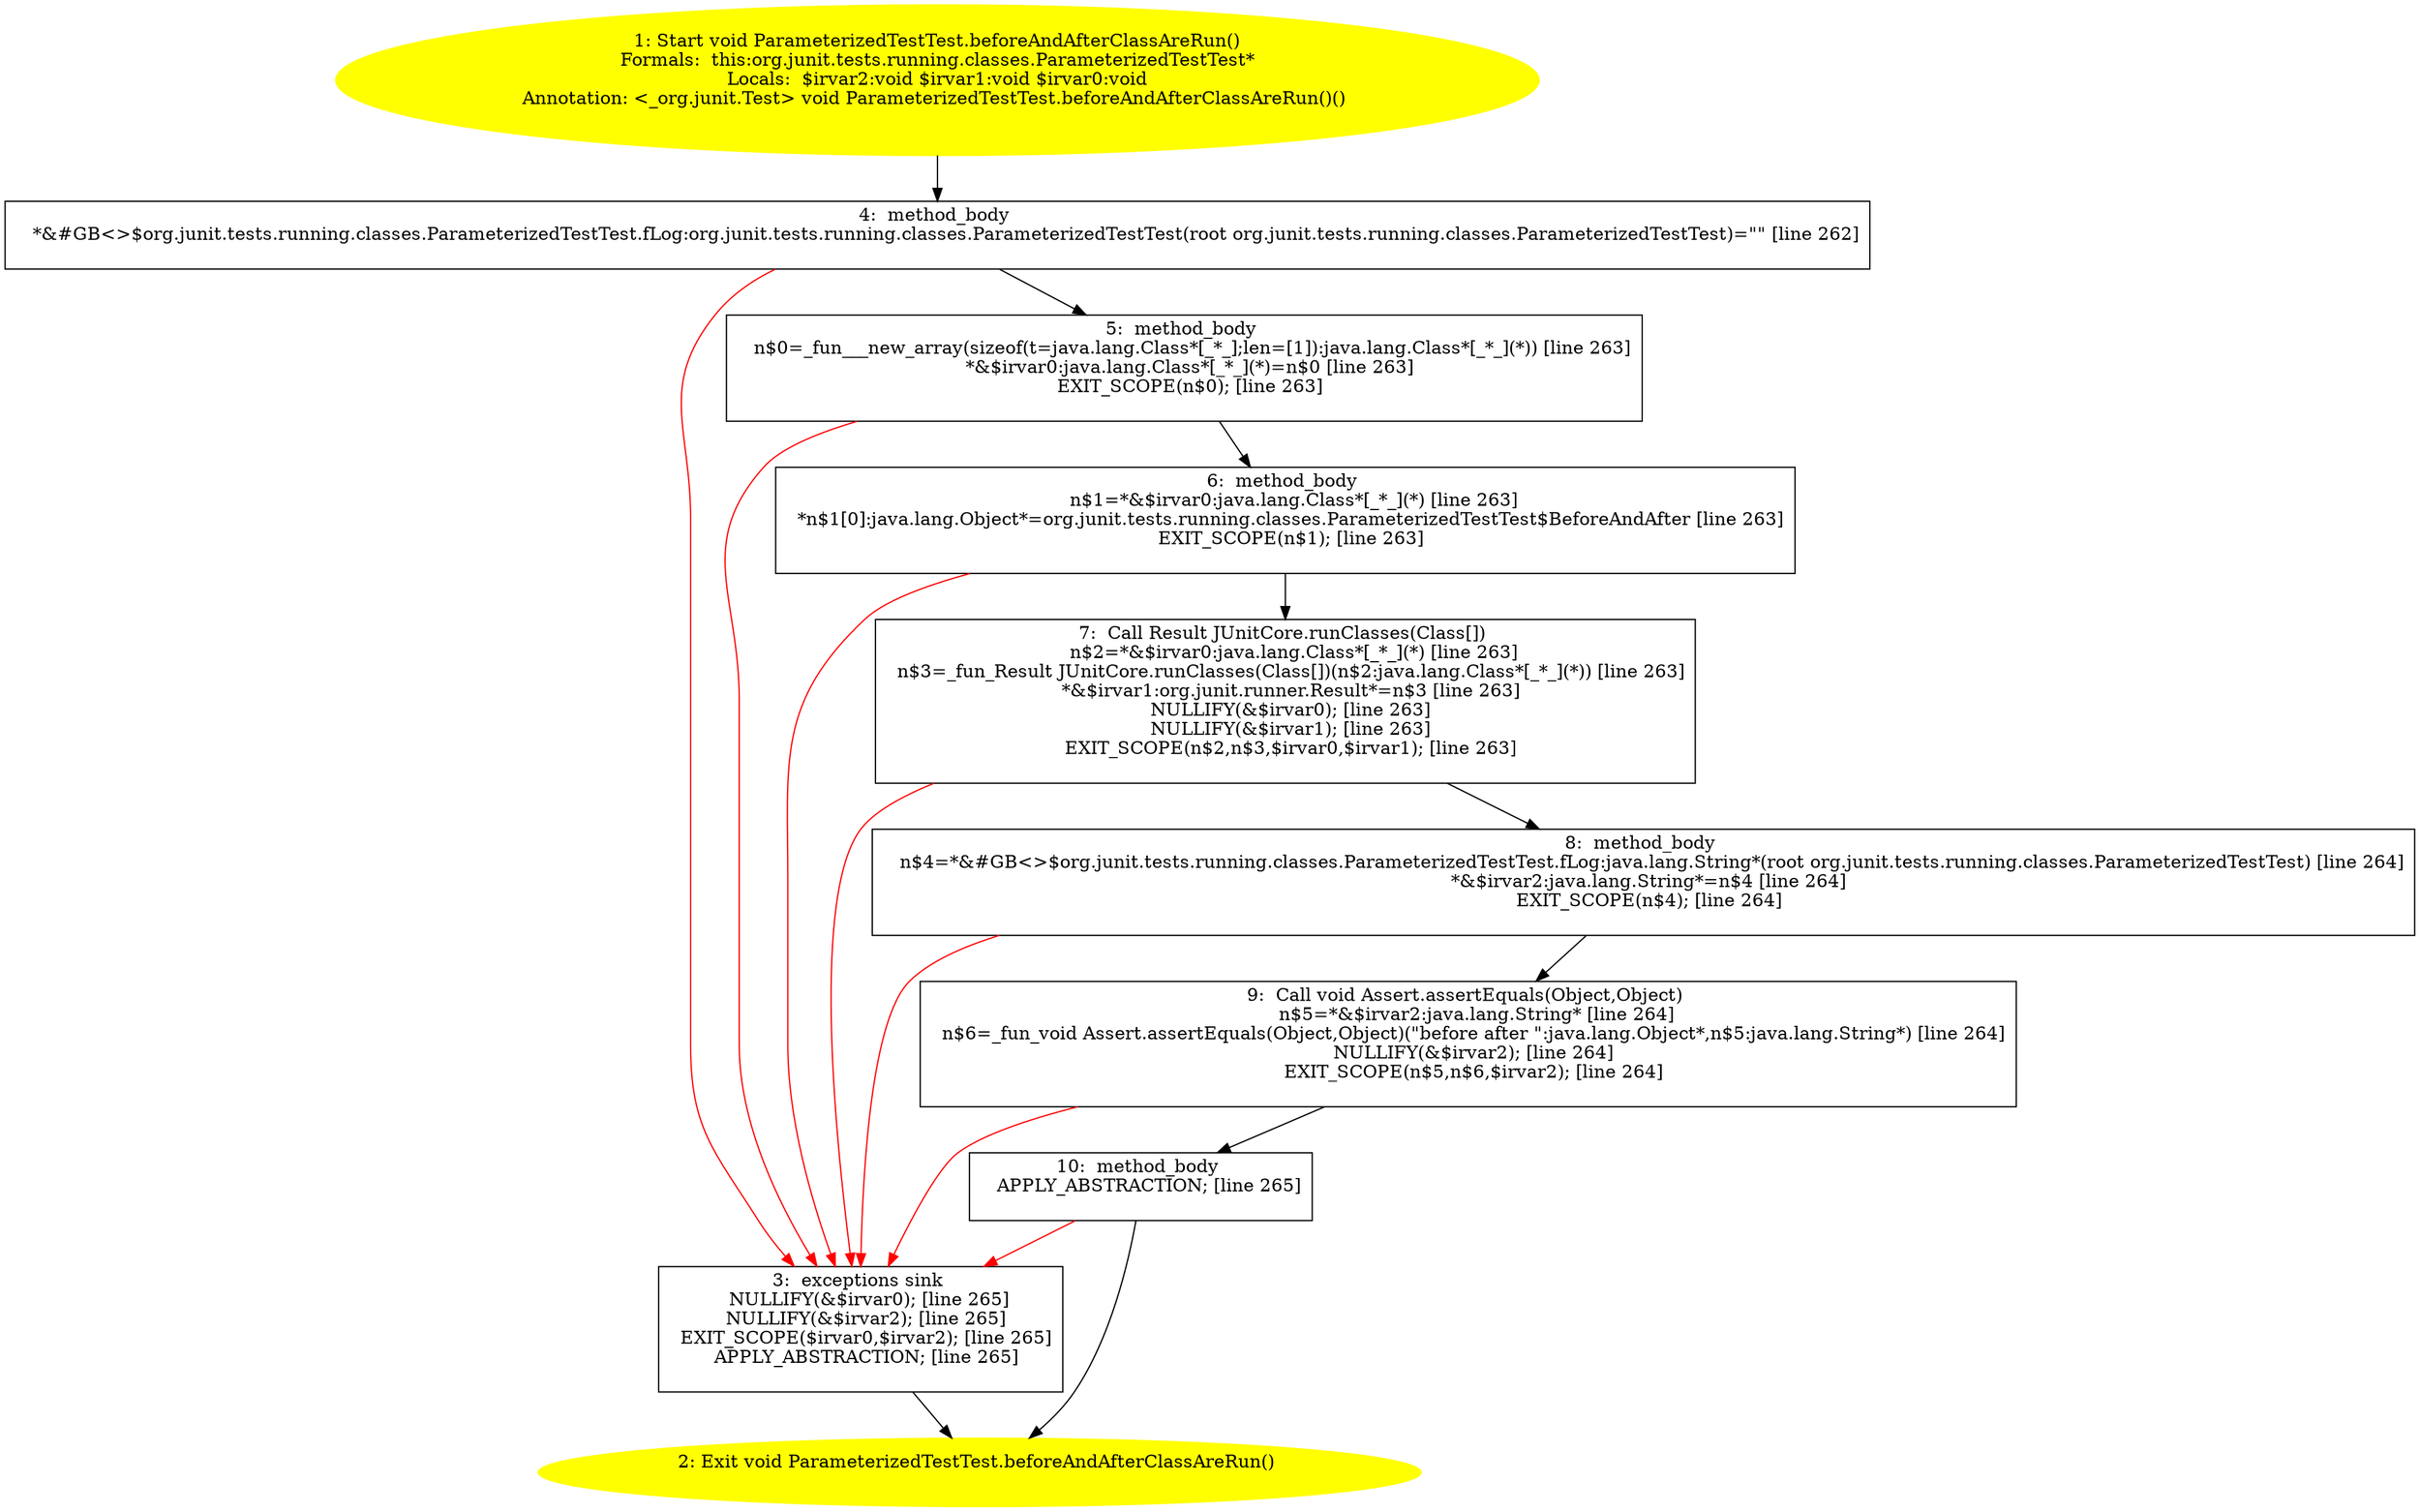 /* @generated */
digraph cfg {
"org.junit.tests.running.classes.ParameterizedTestTest.beforeAndAfterClassAreRun():void.5e3b7c7d989fb8b8e4d9b2c6def0df27_1" [label="1: Start void ParameterizedTestTest.beforeAndAfterClassAreRun()\nFormals:  this:org.junit.tests.running.classes.ParameterizedTestTest*\nLocals:  $irvar2:void $irvar1:void $irvar0:void\nAnnotation: <_org.junit.Test> void ParameterizedTestTest.beforeAndAfterClassAreRun()() \n  " color=yellow style=filled]
	

	 "org.junit.tests.running.classes.ParameterizedTestTest.beforeAndAfterClassAreRun():void.5e3b7c7d989fb8b8e4d9b2c6def0df27_1" -> "org.junit.tests.running.classes.ParameterizedTestTest.beforeAndAfterClassAreRun():void.5e3b7c7d989fb8b8e4d9b2c6def0df27_4" ;
"org.junit.tests.running.classes.ParameterizedTestTest.beforeAndAfterClassAreRun():void.5e3b7c7d989fb8b8e4d9b2c6def0df27_2" [label="2: Exit void ParameterizedTestTest.beforeAndAfterClassAreRun() \n  " color=yellow style=filled]
	

"org.junit.tests.running.classes.ParameterizedTestTest.beforeAndAfterClassAreRun():void.5e3b7c7d989fb8b8e4d9b2c6def0df27_3" [label="3:  exceptions sink \n   NULLIFY(&$irvar0); [line 265]\n  NULLIFY(&$irvar2); [line 265]\n  EXIT_SCOPE($irvar0,$irvar2); [line 265]\n  APPLY_ABSTRACTION; [line 265]\n " shape="box"]
	

	 "org.junit.tests.running.classes.ParameterizedTestTest.beforeAndAfterClassAreRun():void.5e3b7c7d989fb8b8e4d9b2c6def0df27_3" -> "org.junit.tests.running.classes.ParameterizedTestTest.beforeAndAfterClassAreRun():void.5e3b7c7d989fb8b8e4d9b2c6def0df27_2" ;
"org.junit.tests.running.classes.ParameterizedTestTest.beforeAndAfterClassAreRun():void.5e3b7c7d989fb8b8e4d9b2c6def0df27_4" [label="4:  method_body \n   *&#GB<>$org.junit.tests.running.classes.ParameterizedTestTest.fLog:org.junit.tests.running.classes.ParameterizedTestTest(root org.junit.tests.running.classes.ParameterizedTestTest)=\"\" [line 262]\n " shape="box"]
	

	 "org.junit.tests.running.classes.ParameterizedTestTest.beforeAndAfterClassAreRun():void.5e3b7c7d989fb8b8e4d9b2c6def0df27_4" -> "org.junit.tests.running.classes.ParameterizedTestTest.beforeAndAfterClassAreRun():void.5e3b7c7d989fb8b8e4d9b2c6def0df27_5" ;
	 "org.junit.tests.running.classes.ParameterizedTestTest.beforeAndAfterClassAreRun():void.5e3b7c7d989fb8b8e4d9b2c6def0df27_4" -> "org.junit.tests.running.classes.ParameterizedTestTest.beforeAndAfterClassAreRun():void.5e3b7c7d989fb8b8e4d9b2c6def0df27_3" [color="red" ];
"org.junit.tests.running.classes.ParameterizedTestTest.beforeAndAfterClassAreRun():void.5e3b7c7d989fb8b8e4d9b2c6def0df27_5" [label="5:  method_body \n   n$0=_fun___new_array(sizeof(t=java.lang.Class*[_*_];len=[1]):java.lang.Class*[_*_](*)) [line 263]\n  *&$irvar0:java.lang.Class*[_*_](*)=n$0 [line 263]\n  EXIT_SCOPE(n$0); [line 263]\n " shape="box"]
	

	 "org.junit.tests.running.classes.ParameterizedTestTest.beforeAndAfterClassAreRun():void.5e3b7c7d989fb8b8e4d9b2c6def0df27_5" -> "org.junit.tests.running.classes.ParameterizedTestTest.beforeAndAfterClassAreRun():void.5e3b7c7d989fb8b8e4d9b2c6def0df27_6" ;
	 "org.junit.tests.running.classes.ParameterizedTestTest.beforeAndAfterClassAreRun():void.5e3b7c7d989fb8b8e4d9b2c6def0df27_5" -> "org.junit.tests.running.classes.ParameterizedTestTest.beforeAndAfterClassAreRun():void.5e3b7c7d989fb8b8e4d9b2c6def0df27_3" [color="red" ];
"org.junit.tests.running.classes.ParameterizedTestTest.beforeAndAfterClassAreRun():void.5e3b7c7d989fb8b8e4d9b2c6def0df27_6" [label="6:  method_body \n   n$1=*&$irvar0:java.lang.Class*[_*_](*) [line 263]\n  *n$1[0]:java.lang.Object*=org.junit.tests.running.classes.ParameterizedTestTest$BeforeAndAfter [line 263]\n  EXIT_SCOPE(n$1); [line 263]\n " shape="box"]
	

	 "org.junit.tests.running.classes.ParameterizedTestTest.beforeAndAfterClassAreRun():void.5e3b7c7d989fb8b8e4d9b2c6def0df27_6" -> "org.junit.tests.running.classes.ParameterizedTestTest.beforeAndAfterClassAreRun():void.5e3b7c7d989fb8b8e4d9b2c6def0df27_7" ;
	 "org.junit.tests.running.classes.ParameterizedTestTest.beforeAndAfterClassAreRun():void.5e3b7c7d989fb8b8e4d9b2c6def0df27_6" -> "org.junit.tests.running.classes.ParameterizedTestTest.beforeAndAfterClassAreRun():void.5e3b7c7d989fb8b8e4d9b2c6def0df27_3" [color="red" ];
"org.junit.tests.running.classes.ParameterizedTestTest.beforeAndAfterClassAreRun():void.5e3b7c7d989fb8b8e4d9b2c6def0df27_7" [label="7:  Call Result JUnitCore.runClasses(Class[]) \n   n$2=*&$irvar0:java.lang.Class*[_*_](*) [line 263]\n  n$3=_fun_Result JUnitCore.runClasses(Class[])(n$2:java.lang.Class*[_*_](*)) [line 263]\n  *&$irvar1:org.junit.runner.Result*=n$3 [line 263]\n  NULLIFY(&$irvar0); [line 263]\n  NULLIFY(&$irvar1); [line 263]\n  EXIT_SCOPE(n$2,n$3,$irvar0,$irvar1); [line 263]\n " shape="box"]
	

	 "org.junit.tests.running.classes.ParameterizedTestTest.beforeAndAfterClassAreRun():void.5e3b7c7d989fb8b8e4d9b2c6def0df27_7" -> "org.junit.tests.running.classes.ParameterizedTestTest.beforeAndAfterClassAreRun():void.5e3b7c7d989fb8b8e4d9b2c6def0df27_8" ;
	 "org.junit.tests.running.classes.ParameterizedTestTest.beforeAndAfterClassAreRun():void.5e3b7c7d989fb8b8e4d9b2c6def0df27_7" -> "org.junit.tests.running.classes.ParameterizedTestTest.beforeAndAfterClassAreRun():void.5e3b7c7d989fb8b8e4d9b2c6def0df27_3" [color="red" ];
"org.junit.tests.running.classes.ParameterizedTestTest.beforeAndAfterClassAreRun():void.5e3b7c7d989fb8b8e4d9b2c6def0df27_8" [label="8:  method_body \n   n$4=*&#GB<>$org.junit.tests.running.classes.ParameterizedTestTest.fLog:java.lang.String*(root org.junit.tests.running.classes.ParameterizedTestTest) [line 264]\n  *&$irvar2:java.lang.String*=n$4 [line 264]\n  EXIT_SCOPE(n$4); [line 264]\n " shape="box"]
	

	 "org.junit.tests.running.classes.ParameterizedTestTest.beforeAndAfterClassAreRun():void.5e3b7c7d989fb8b8e4d9b2c6def0df27_8" -> "org.junit.tests.running.classes.ParameterizedTestTest.beforeAndAfterClassAreRun():void.5e3b7c7d989fb8b8e4d9b2c6def0df27_9" ;
	 "org.junit.tests.running.classes.ParameterizedTestTest.beforeAndAfterClassAreRun():void.5e3b7c7d989fb8b8e4d9b2c6def0df27_8" -> "org.junit.tests.running.classes.ParameterizedTestTest.beforeAndAfterClassAreRun():void.5e3b7c7d989fb8b8e4d9b2c6def0df27_3" [color="red" ];
"org.junit.tests.running.classes.ParameterizedTestTest.beforeAndAfterClassAreRun():void.5e3b7c7d989fb8b8e4d9b2c6def0df27_9" [label="9:  Call void Assert.assertEquals(Object,Object) \n   n$5=*&$irvar2:java.lang.String* [line 264]\n  n$6=_fun_void Assert.assertEquals(Object,Object)(\"before after \":java.lang.Object*,n$5:java.lang.String*) [line 264]\n  NULLIFY(&$irvar2); [line 264]\n  EXIT_SCOPE(n$5,n$6,$irvar2); [line 264]\n " shape="box"]
	

	 "org.junit.tests.running.classes.ParameterizedTestTest.beforeAndAfterClassAreRun():void.5e3b7c7d989fb8b8e4d9b2c6def0df27_9" -> "org.junit.tests.running.classes.ParameterizedTestTest.beforeAndAfterClassAreRun():void.5e3b7c7d989fb8b8e4d9b2c6def0df27_10" ;
	 "org.junit.tests.running.classes.ParameterizedTestTest.beforeAndAfterClassAreRun():void.5e3b7c7d989fb8b8e4d9b2c6def0df27_9" -> "org.junit.tests.running.classes.ParameterizedTestTest.beforeAndAfterClassAreRun():void.5e3b7c7d989fb8b8e4d9b2c6def0df27_3" [color="red" ];
"org.junit.tests.running.classes.ParameterizedTestTest.beforeAndAfterClassAreRun():void.5e3b7c7d989fb8b8e4d9b2c6def0df27_10" [label="10:  method_body \n   APPLY_ABSTRACTION; [line 265]\n " shape="box"]
	

	 "org.junit.tests.running.classes.ParameterizedTestTest.beforeAndAfterClassAreRun():void.5e3b7c7d989fb8b8e4d9b2c6def0df27_10" -> "org.junit.tests.running.classes.ParameterizedTestTest.beforeAndAfterClassAreRun():void.5e3b7c7d989fb8b8e4d9b2c6def0df27_2" ;
	 "org.junit.tests.running.classes.ParameterizedTestTest.beforeAndAfterClassAreRun():void.5e3b7c7d989fb8b8e4d9b2c6def0df27_10" -> "org.junit.tests.running.classes.ParameterizedTestTest.beforeAndAfterClassAreRun():void.5e3b7c7d989fb8b8e4d9b2c6def0df27_3" [color="red" ];
}
